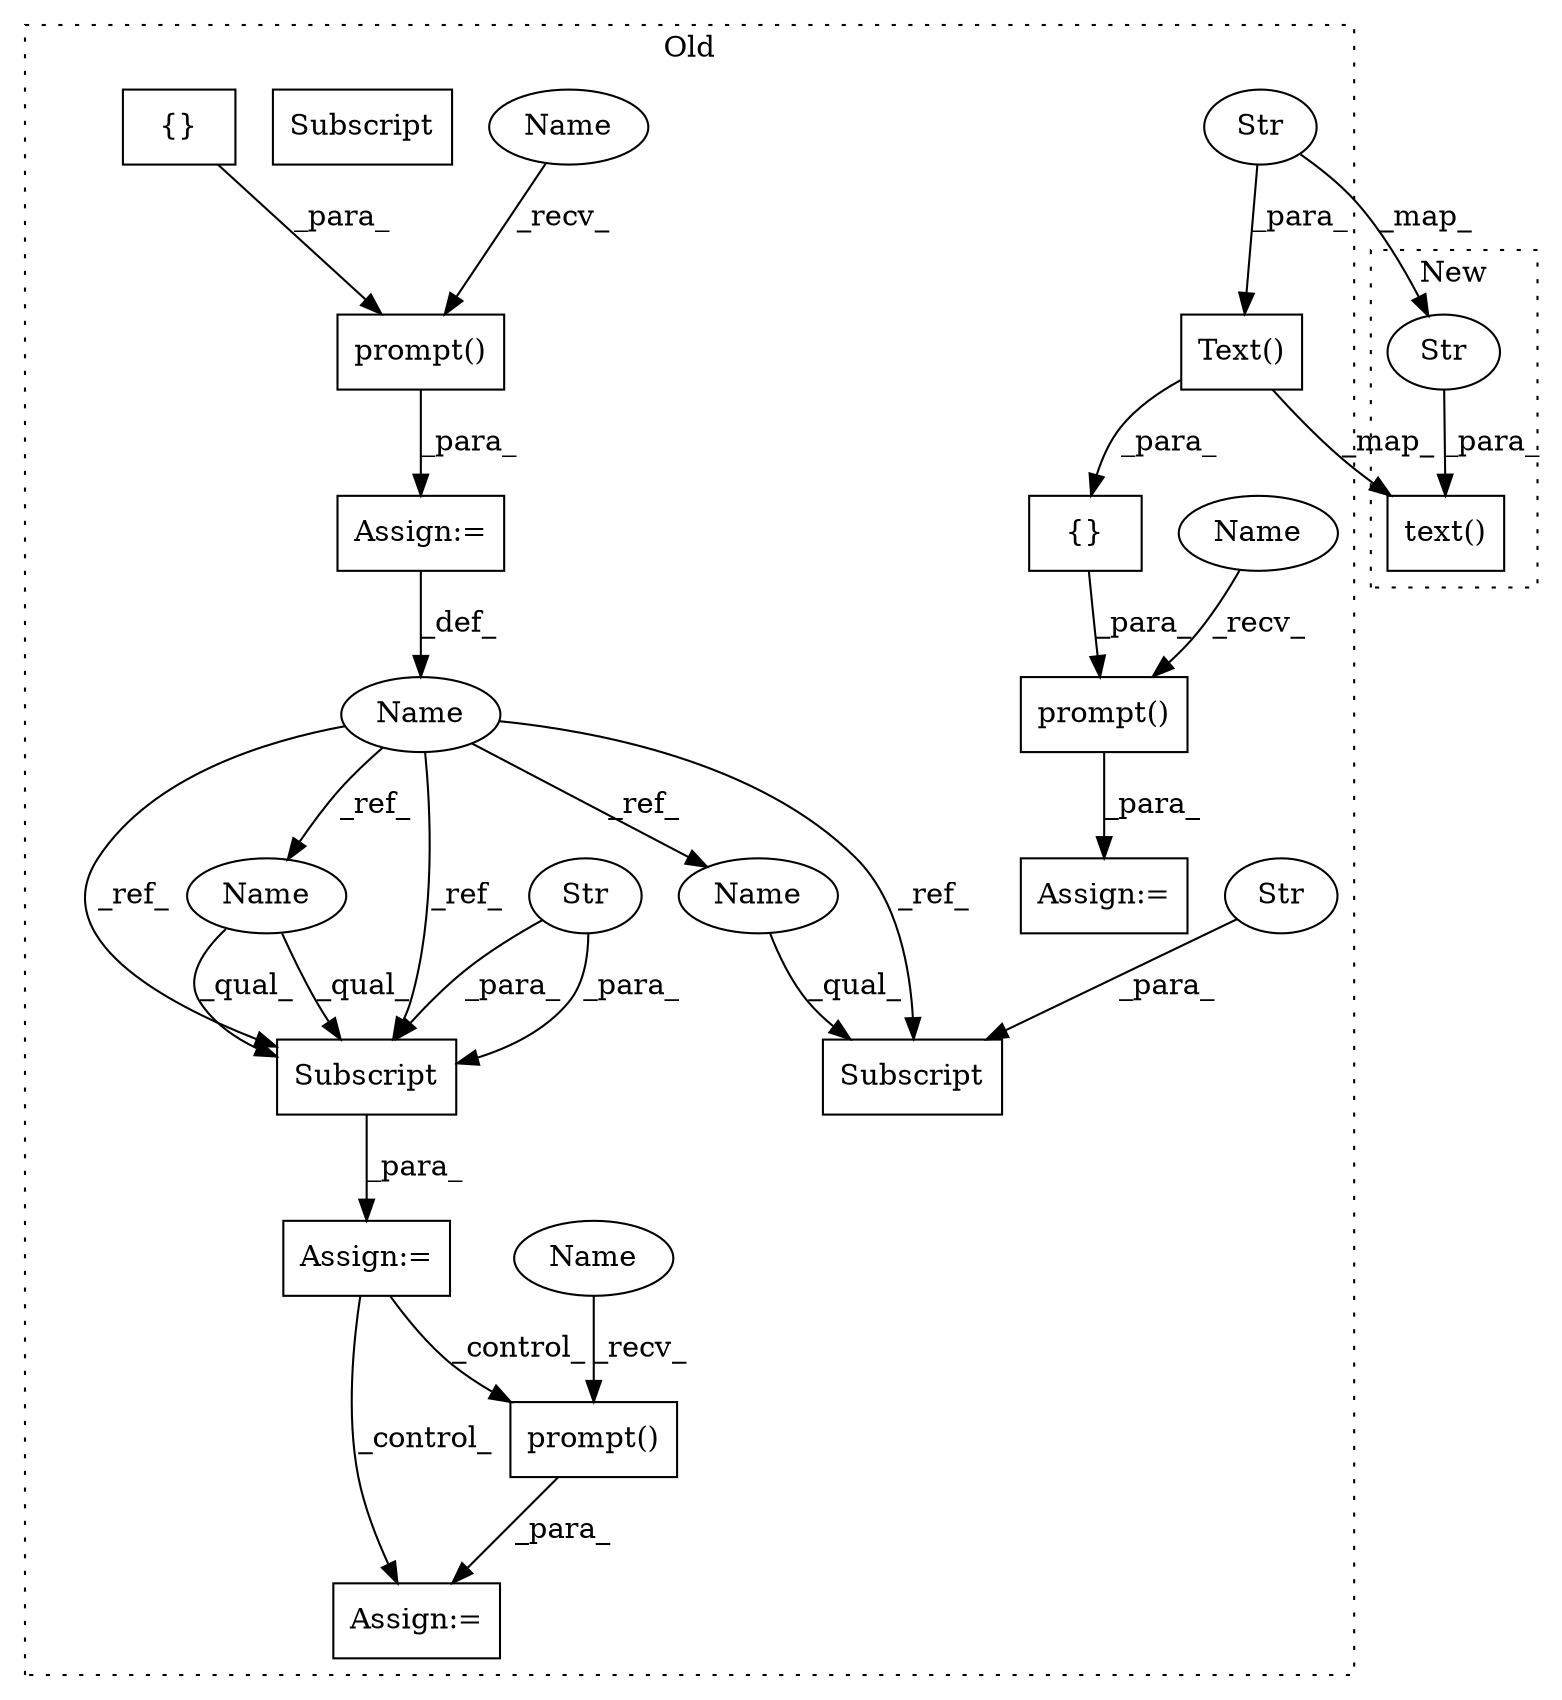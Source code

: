 digraph G {
subgraph cluster0 {
1 [label="Text()" a="75" s="6425,6446" l="9,175" shape="box"];
3 [label="{}" a="59" s="6415,6755" l="10,0" shape="box"];
4 [label="prompt()" a="75" s="7228,7249" l="11,1" shape="box"];
5 [label="Str" a="66" s="6434" l="12" shape="ellipse"];
7 [label="Assign:=" a="68" s="7265" l="3" shape="box"];
8 [label="prompt()" a="75" s="6779,6800" l="11,1" shape="box"];
9 [label="{}" a="59" s="5813,6150" l="10,0" shape="box"];
10 [label="prompt()" a="75" s="7013,7034" l="11,1" shape="box"];
11 [label="Assign:=" a="68" s="7010" l="3" shape="box"];
12 [label="Assign:=" a="68" s="6875" l="3" shape="box"];
13 [label="Subscript" a="63" s="6878,0" l="36,0" shape="box"];
14 [label="Str" a="66" s="6888" l="25" shape="ellipse"];
15 [label="Name" a="87" s="6767" l="9" shape="ellipse"];
16 [label="Subscript" a="63" s="6821,0" l="25,0" shape="box"];
17 [label="Str" a="66" s="6831" l="14" shape="ellipse"];
18 [label="Assign:=" a="68" s="6776" l="3" shape="box"];
19 [label="Name" a="87" s="7013" l="3" shape="ellipse"];
20 [label="Name" a="87" s="7228" l="3" shape="ellipse"];
21 [label="Name" a="87" s="6779" l="3" shape="ellipse"];
22 [label="Subscript" a="63" s="6878,0" l="36,0" shape="box"];
23 [label="Name" a="87" s="6878" l="9" shape="ellipse"];
24 [label="Name" a="87" s="6821" l="9" shape="ellipse"];
label = "Old";
style="dotted";
}
subgraph cluster1 {
2 [label="text()" a="75" s="4909,4953" l="9,86" shape="box"];
6 [label="Str" a="66" s="4918" l="35" shape="ellipse"];
label = "New";
style="dotted";
}
1 -> 2 [label="_map_"];
1 -> 3 [label="_para_"];
3 -> 4 [label="_para_"];
4 -> 7 [label="_para_"];
5 -> 6 [label="_map_"];
5 -> 1 [label="_para_"];
6 -> 2 [label="_para_"];
8 -> 18 [label="_para_"];
9 -> 8 [label="_para_"];
10 -> 11 [label="_para_"];
12 -> 10 [label="_control_"];
12 -> 11 [label="_control_"];
14 -> 22 [label="_para_"];
14 -> 22 [label="_para_"];
15 -> 22 [label="_ref_"];
15 -> 24 [label="_ref_"];
15 -> 16 [label="_ref_"];
15 -> 22 [label="_ref_"];
15 -> 23 [label="_ref_"];
17 -> 16 [label="_para_"];
18 -> 15 [label="_def_"];
19 -> 10 [label="_recv_"];
20 -> 4 [label="_recv_"];
21 -> 8 [label="_recv_"];
22 -> 12 [label="_para_"];
23 -> 22 [label="_qual_"];
23 -> 22 [label="_qual_"];
24 -> 16 [label="_qual_"];
}